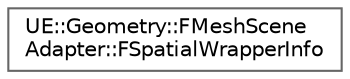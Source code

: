 digraph "Graphical Class Hierarchy"
{
 // INTERACTIVE_SVG=YES
 // LATEX_PDF_SIZE
  bgcolor="transparent";
  edge [fontname=Helvetica,fontsize=10,labelfontname=Helvetica,labelfontsize=10];
  node [fontname=Helvetica,fontsize=10,shape=box,height=0.2,width=0.4];
  rankdir="LR";
  Node0 [id="Node000000",label="UE::Geometry::FMeshScene\lAdapter::FSpatialWrapperInfo",height=0.2,width=0.4,color="grey40", fillcolor="white", style="filled",URL="$d3/d25/structUE_1_1Geometry_1_1FMeshSceneAdapter_1_1FSpatialWrapperInfo.html",tooltip=" "];
}
